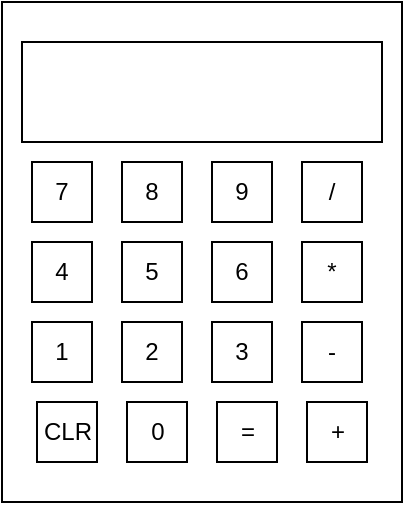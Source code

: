 <mxfile>
    <diagram id="fWZBVNt1LimBXcbVgpcD" name="Page-1">
        <mxGraphModel dx="575" dy="499" grid="1" gridSize="10" guides="1" tooltips="1" connect="1" arrows="1" fold="1" page="1" pageScale="1" pageWidth="850" pageHeight="1100" math="0" shadow="0">
            <root>
                <mxCell id="0"/>
                <mxCell id="1" parent="0"/>
                <mxCell id="3" value="" style="rounded=0;whiteSpace=wrap;html=1;" vertex="1" parent="1">
                    <mxGeometry x="230" y="140" width="200" height="250" as="geometry"/>
                </mxCell>
                <mxCell id="4" value="" style="rounded=0;whiteSpace=wrap;html=1;" vertex="1" parent="1">
                    <mxGeometry x="240" y="160" width="180" height="50" as="geometry"/>
                </mxCell>
                <mxCell id="5" value="7" style="whiteSpace=wrap;html=1;aspect=fixed;" vertex="1" parent="1">
                    <mxGeometry x="245" y="220" width="30" height="30" as="geometry"/>
                </mxCell>
                <mxCell id="6" value="8" style="whiteSpace=wrap;html=1;aspect=fixed;" vertex="1" parent="1">
                    <mxGeometry x="290" y="220" width="30" height="30" as="geometry"/>
                </mxCell>
                <mxCell id="7" value="9" style="whiteSpace=wrap;html=1;aspect=fixed;" vertex="1" parent="1">
                    <mxGeometry x="335" y="220" width="30" height="30" as="geometry"/>
                </mxCell>
                <mxCell id="14" value="/" style="whiteSpace=wrap;html=1;aspect=fixed;" vertex="1" parent="1">
                    <mxGeometry x="380" y="220" width="30" height="30" as="geometry"/>
                </mxCell>
                <mxCell id="15" value="4" style="whiteSpace=wrap;html=1;aspect=fixed;" vertex="1" parent="1">
                    <mxGeometry x="245" y="260" width="30" height="30" as="geometry"/>
                </mxCell>
                <mxCell id="16" value="5" style="whiteSpace=wrap;html=1;aspect=fixed;" vertex="1" parent="1">
                    <mxGeometry x="290" y="260" width="30" height="30" as="geometry"/>
                </mxCell>
                <mxCell id="17" value="6" style="whiteSpace=wrap;html=1;aspect=fixed;" vertex="1" parent="1">
                    <mxGeometry x="335" y="260" width="30" height="30" as="geometry"/>
                </mxCell>
                <mxCell id="18" value="*" style="whiteSpace=wrap;html=1;aspect=fixed;" vertex="1" parent="1">
                    <mxGeometry x="380" y="260" width="30" height="30" as="geometry"/>
                </mxCell>
                <mxCell id="19" value="1" style="whiteSpace=wrap;html=1;aspect=fixed;" vertex="1" parent="1">
                    <mxGeometry x="245" y="300" width="30" height="30" as="geometry"/>
                </mxCell>
                <mxCell id="20" value="2" style="whiteSpace=wrap;html=1;aspect=fixed;" vertex="1" parent="1">
                    <mxGeometry x="290" y="300" width="30" height="30" as="geometry"/>
                </mxCell>
                <mxCell id="21" value="3" style="whiteSpace=wrap;html=1;aspect=fixed;" vertex="1" parent="1">
                    <mxGeometry x="335" y="300" width="30" height="30" as="geometry"/>
                </mxCell>
                <mxCell id="22" value="-" style="whiteSpace=wrap;html=1;aspect=fixed;" vertex="1" parent="1">
                    <mxGeometry x="380" y="300" width="30" height="30" as="geometry"/>
                </mxCell>
                <mxCell id="23" value="CLR" style="whiteSpace=wrap;html=1;aspect=fixed;" vertex="1" parent="1">
                    <mxGeometry x="247.5" y="340" width="30" height="30" as="geometry"/>
                </mxCell>
                <mxCell id="24" value="0" style="whiteSpace=wrap;html=1;aspect=fixed;" vertex="1" parent="1">
                    <mxGeometry x="292.5" y="340" width="30" height="30" as="geometry"/>
                </mxCell>
                <mxCell id="25" value="=" style="whiteSpace=wrap;html=1;aspect=fixed;" vertex="1" parent="1">
                    <mxGeometry x="337.5" y="340" width="30" height="30" as="geometry"/>
                </mxCell>
                <mxCell id="26" value="+" style="whiteSpace=wrap;html=1;aspect=fixed;" vertex="1" parent="1">
                    <mxGeometry x="382.5" y="340" width="30" height="30" as="geometry"/>
                </mxCell>
            </root>
        </mxGraphModel>
    </diagram>
</mxfile>
